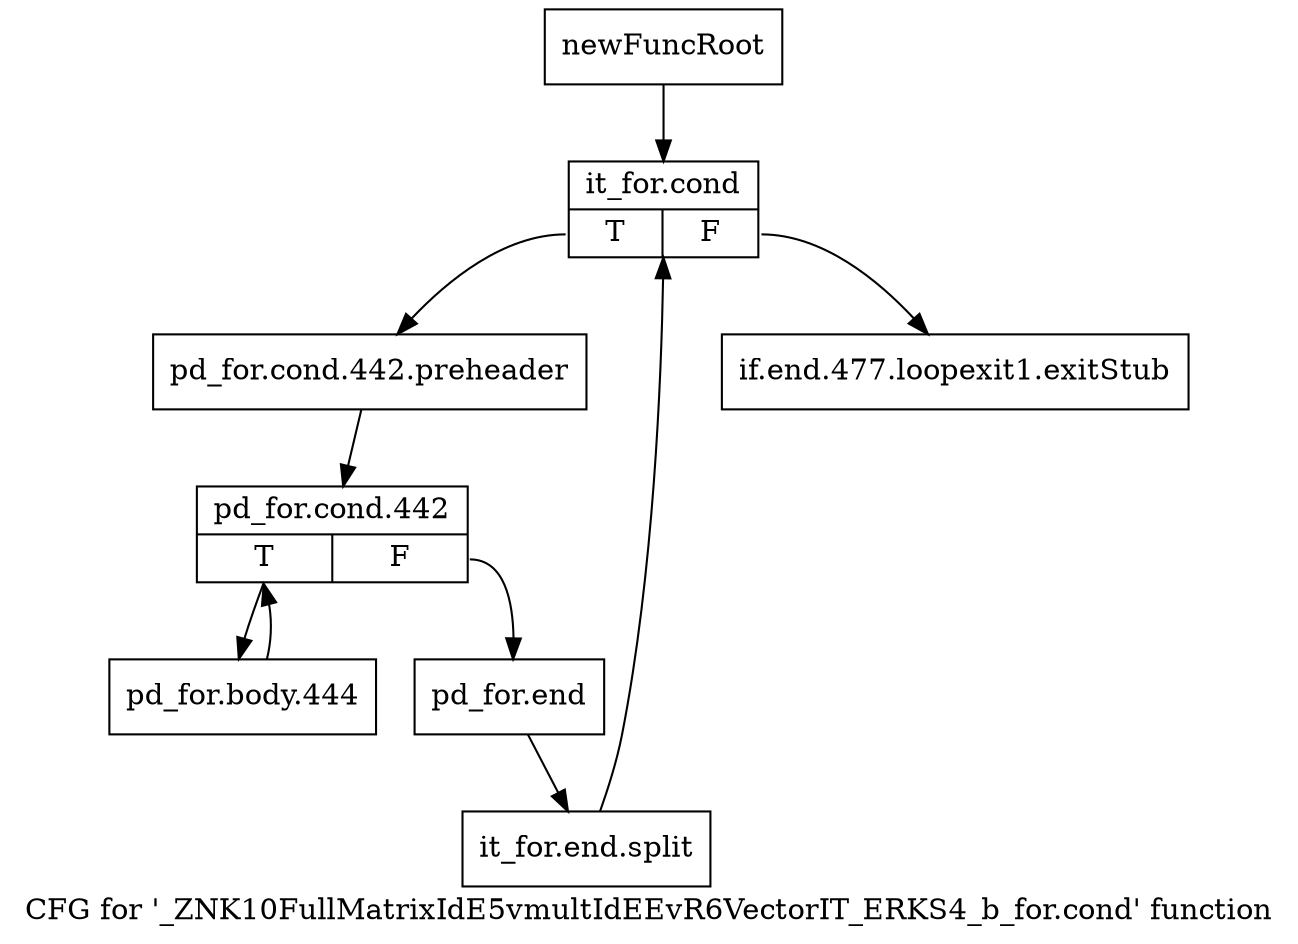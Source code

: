 digraph "CFG for '_ZNK10FullMatrixIdE5vmultIdEEvR6VectorIT_ERKS4_b_for.cond' function" {
	label="CFG for '_ZNK10FullMatrixIdE5vmultIdEEvR6VectorIT_ERKS4_b_for.cond' function";

	Node0x8ea7fe0 [shape=record,label="{newFuncRoot}"];
	Node0x8ea7fe0 -> Node0x8ea84e0;
	Node0x8ea8030 [shape=record,label="{if.end.477.loopexit1.exitStub}"];
	Node0x8ea84e0 [shape=record,label="{it_for.cond|{<s0>T|<s1>F}}"];
	Node0x8ea84e0:s0 -> Node0x8ea8530;
	Node0x8ea84e0:s1 -> Node0x8ea8030;
	Node0x8ea8530 [shape=record,label="{pd_for.cond.442.preheader}"];
	Node0x8ea8530 -> Node0x8ea8580;
	Node0x8ea8580 [shape=record,label="{pd_for.cond.442|{<s0>T|<s1>F}}"];
	Node0x8ea8580:s0 -> Node0x8ea8620;
	Node0x8ea8580:s1 -> Node0x8ea85d0;
	Node0x8ea85d0 [shape=record,label="{pd_for.end}"];
	Node0x8ea85d0 -> Node0xc52a0b0;
	Node0xc52a0b0 [shape=record,label="{it_for.end.split}"];
	Node0xc52a0b0 -> Node0x8ea84e0;
	Node0x8ea8620 [shape=record,label="{pd_for.body.444}"];
	Node0x8ea8620 -> Node0x8ea8580;
}

